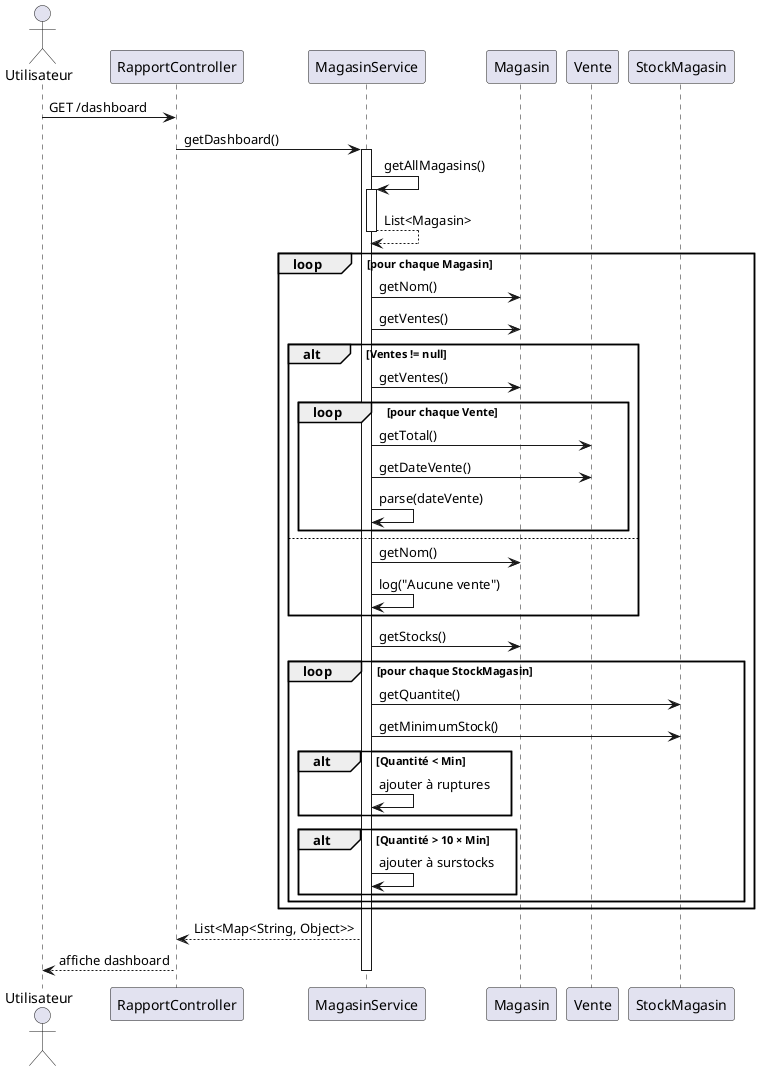 @startuml
actor Utilisateur
participant "RapportController" as Controller
participant "MagasinService"
participant "Magasin"
participant "Vente"
participant "StockMagasin"

Utilisateur -> Controller : GET /dashboard
Controller -> MagasinService : getDashboard()
activate MagasinService

MagasinService -> MagasinService : getAllMagasins()
activate MagasinService
MagasinService --> MagasinService : List<Magasin>
deactivate MagasinService

loop pour chaque Magasin
    MagasinService -> Magasin : getNom()
    MagasinService -> Magasin : getVentes()

    alt Ventes != null
        MagasinService -> Magasin : getVentes()
        loop pour chaque Vente
            MagasinService -> Vente : getTotal()
            MagasinService -> Vente : getDateVente()
            MagasinService -> MagasinService : parse(dateVente)
        end
    else
        MagasinService -> Magasin : getNom()
        MagasinService -> MagasinService : log("Aucune vente")
    end

    MagasinService -> Magasin : getStocks()
    loop pour chaque StockMagasin
        MagasinService -> StockMagasin : getQuantite()
        MagasinService -> StockMagasin : getMinimumStock()
        alt Quantité < Min
            MagasinService -> MagasinService : ajouter à ruptures
        end
        alt Quantité > 10 × Min
            MagasinService -> MagasinService : ajouter à surstocks
        end
    end

end

MagasinService --> Controller : List<Map<String, Object>>
Controller --> Utilisateur : affiche dashboard
deactivate MagasinService
@enduml
